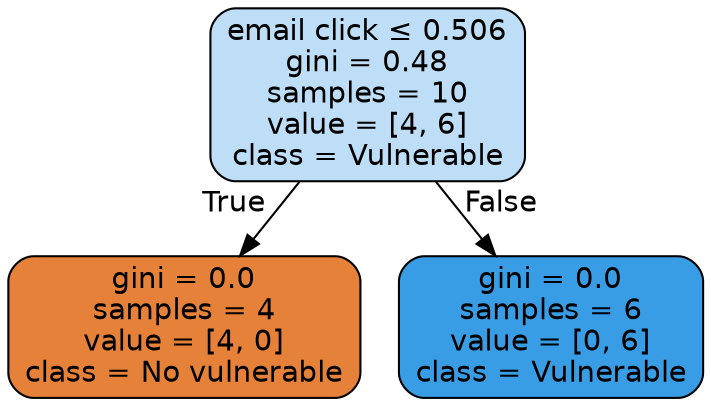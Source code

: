digraph Tree {
node [shape=box, style="filled, rounded", color="black", fontname="helvetica"] ;
edge [fontname="helvetica"] ;
0 [label=<email click &le; 0.506<br/>gini = 0.48<br/>samples = 10<br/>value = [4, 6]<br/>class = Vulnerable>, fillcolor="#bddef6"] ;
1 [label=<gini = 0.0<br/>samples = 4<br/>value = [4, 0]<br/>class = No vulnerable>, fillcolor="#e58139"] ;
0 -> 1 [labeldistance=2.5, labelangle=45, headlabel="True"] ;
2 [label=<gini = 0.0<br/>samples = 6<br/>value = [0, 6]<br/>class = Vulnerable>, fillcolor="#399de5"] ;
0 -> 2 [labeldistance=2.5, labelangle=-45, headlabel="False"] ;
}
